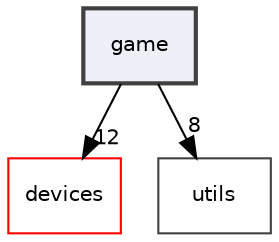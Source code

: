 digraph "game"
{
 // LATEX_PDF_SIZE
  edge [fontname="Helvetica",fontsize="10",labelfontname="Helvetica",labelfontsize="10"];
  node [fontname="Helvetica",fontsize="10",shape=record];
  compound=true
  dir_37c6514aeece95293041e34c0f2e0784 [shape=box, label="game", style="filled,bold,", fillcolor="#edf0f7", color="grey25", URL="dir_37c6514aeece95293041e34c0f2e0784.html"];
  dir_07b86ffc266b39efa5bbdc0e9fdb330a [shape=box, label="devices", style="", fillcolor="#edf0f7", color="red", URL="dir_07b86ffc266b39efa5bbdc0e9fdb330a.html"];
  dir_cbdb8362360e11eafe2fa3bc74cf0ffd [shape=box, label="utils", style="", fillcolor="#edf0f7", color="grey25", URL="dir_cbdb8362360e11eafe2fa3bc74cf0ffd.html"];
  dir_37c6514aeece95293041e34c0f2e0784->dir_07b86ffc266b39efa5bbdc0e9fdb330a [headlabel="12", labeldistance=1.5 headhref="dir_000001_000000.html"];
  dir_37c6514aeece95293041e34c0f2e0784->dir_cbdb8362360e11eafe2fa3bc74cf0ffd [headlabel="8", labeldistance=1.5 headhref="dir_000001_000005.html"];
}
